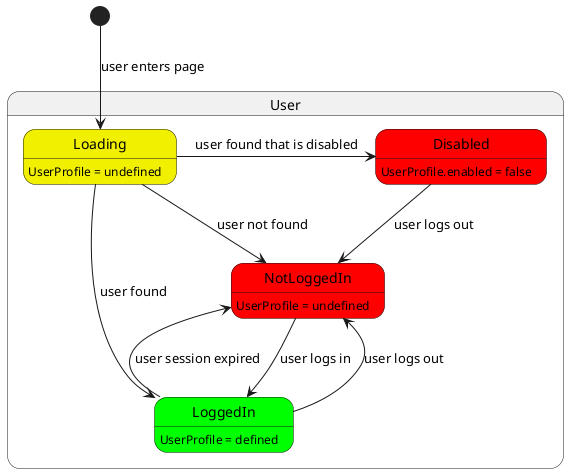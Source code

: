 @startuml
'https://plantuml.com/state-diagram
[*] --> User.Loading : user enters page
state User {
    state NotLoggedIn #ff0000 {
        NotLoggedIn : UserProfile = undefined
    }
    state Loading #f0f000 {
        Loading : UserProfile = undefined
    }
    state LoggedIn #00ff00 {
        LoggedIn : UserProfile = defined
    }
    state Disabled #ff0000 {
        Disabled : UserProfile.enabled = false
    }

    Loading --> NotLoggedIn : user not found
    Loading --> LoggedIn : user found
    Loading -right-> Disabled : user found that is disabled
    NotLoggedIn --> LoggedIn : user logs in
    LoggedIn --> NotLoggedIn : user logs out
    LoggedIn --> NotLoggedIn : user session expired
    Disabled --> NotLoggedIn : user logs out
}
@enduml
